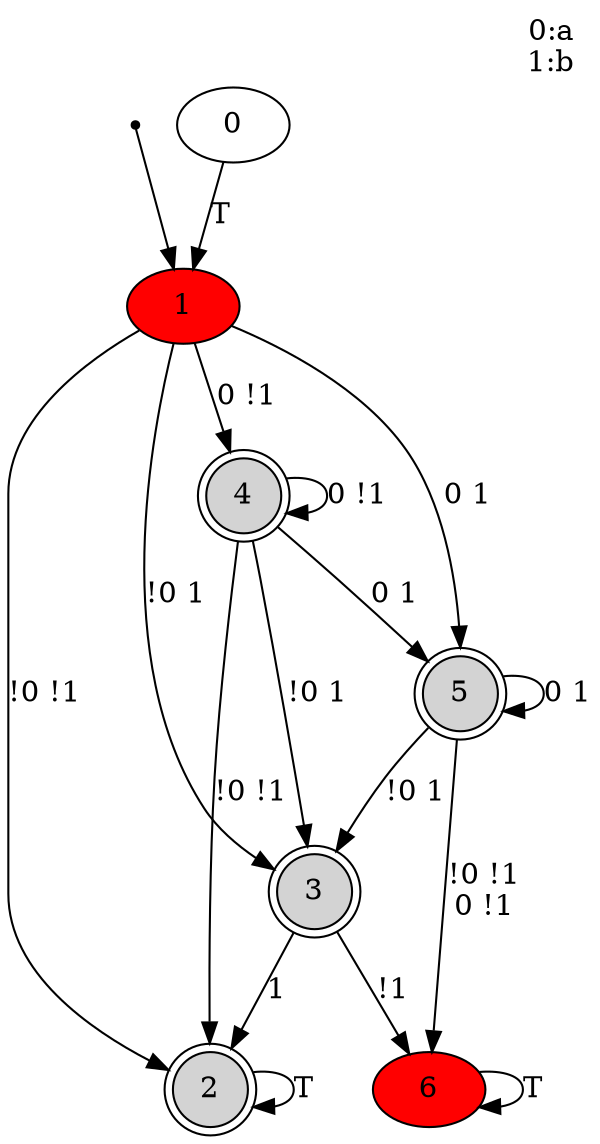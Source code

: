 digraph g {
  init  [shape=point,comment=""]
  0  [comment=""]
  1  [style=filled,fillcolor=red,comment=""]
  2  [shape=doublecircle,style=filled,fillcolor=lightgrey,comment=""]
  3  [shape=doublecircle,style=filled,fillcolor=lightgrey,comment=""]
  4  [shape=doublecircle,style=filled,fillcolor=lightgrey,comment=""]
  5  [shape=doublecircle,style=filled,fillcolor=lightgrey,comment=""]
  6  [style=filled,fillcolor=red,comment=""]
  0 -> 1 [label="T"]
  1 -> 2 [label="!0 !1"]
  1 -> 3 [label="!0 1"]
  1 -> 4 [label="0 !1"]
  1 -> 5 [label="0 1"]
  2 -> 2 [label="T"]
  3 -> 2 [label="1"]
  3 -> 6 [label="!1"]
  4 -> 2 [label="!0 !1"]
  4 -> 3 [label="!0 1"]
  4 -> 4 [label="0 !1"]
  4 -> 5 [label="0 1"]
  5 -> 3 [label="!0 1"]
  5 -> 5 [label="0 1"]
  5 -> 6 [label="!0 !1\n0 !1"]
  6 -> 6 [label="T"]
  init -> 1
label = "0:a\n1:b\n"
labelloc = t
labeljust = r
}
